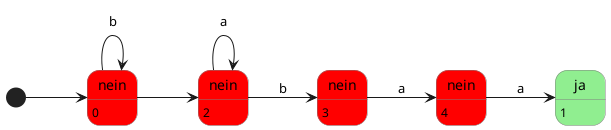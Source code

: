 @startuml
'scale 350 width
left to right direction

skinparam state {
  BackgroundColor<<YES>> LightGreen
  BackgroundColor<<NO>> Red
  BorderColor Gray
}

[*] --> n0

state "nein" as n0 <<NO>>
state "nein" as n1 <<NO>>
state "nein" as n2 <<NO>>
state "nein" as n3 <<NO>>
state "ja" as j0 <<YES>>

n0: 0
n1: 2
n2: 3
n3: 4
j0: 1

n0 --> n0: b
n0 --> n1
n1 --> n1: a
n1 --> n2: b
n2 --> n3: a
n3 --> j0: a
@enduml
